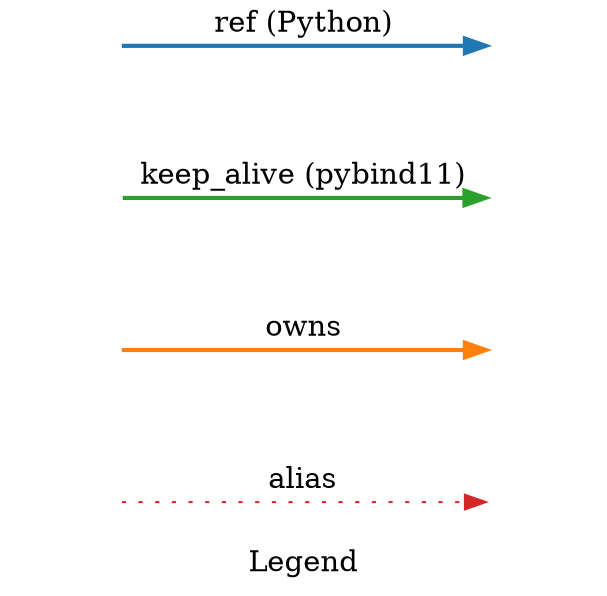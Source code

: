digraph G {
  label="Legend";
  node [style=invis];
  
  {
    edge [color="#1F77B4", style=bold, label="ref (Python)", constraint=false];
    r1 -> r2;
  }
  
  {
    edge [color="#2CA02C", style=bold, label="keep_alive (pybind11)", constraint=false];
    ka1 -> ka2;
  }
  
  {
    edge [color="#FF7F0E", style=bold, label="owns", constraint=false];
    o1 -> o2;
  }
  
  {
    edge [color="#D62728", style=dotted, label="alias", constraint=false];
    a1 -> a2;
  }
  edge [style=invis];
  r1 -> ka1;
  ka1 -> o1;
  o1 -> a1;
  
  r2 -> ka2;
  ka2 -> o2;
  o2 -> a2;
}
